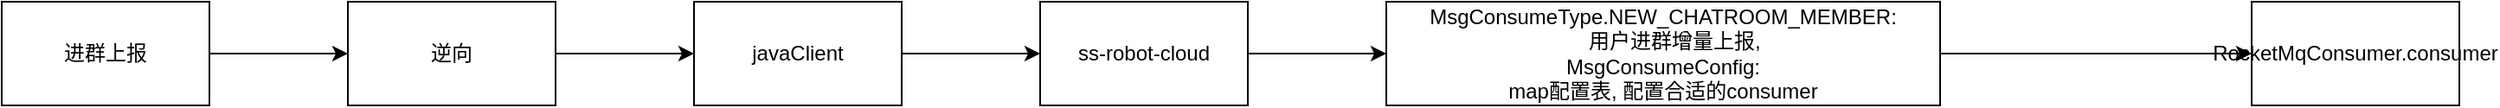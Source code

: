 <mxfile version="22.0.6" type="github">
  <diagram name="第 1 页" id="oOwmf1uKx6_3mX6nvs2F">
    <mxGraphModel dx="1146" dy="587" grid="1" gridSize="10" guides="1" tooltips="1" connect="1" arrows="1" fold="1" page="1" pageScale="1" pageWidth="1169" pageHeight="827" math="0" shadow="0">
      <root>
        <mxCell id="0" />
        <mxCell id="1" parent="0" />
        <mxCell id="09XcRlOtonNwv0cxY0W5-3" value="" style="edgeStyle=orthogonalEdgeStyle;rounded=0;orthogonalLoop=1;jettySize=auto;html=1;" edge="1" parent="1" source="09XcRlOtonNwv0cxY0W5-1" target="09XcRlOtonNwv0cxY0W5-2">
          <mxGeometry relative="1" as="geometry" />
        </mxCell>
        <mxCell id="09XcRlOtonNwv0cxY0W5-1" value="进群上报" style="rounded=0;whiteSpace=wrap;html=1;" vertex="1" parent="1">
          <mxGeometry x="220" y="270" width="120" height="60" as="geometry" />
        </mxCell>
        <mxCell id="09XcRlOtonNwv0cxY0W5-5" value="" style="edgeStyle=orthogonalEdgeStyle;rounded=0;orthogonalLoop=1;jettySize=auto;html=1;" edge="1" parent="1" source="09XcRlOtonNwv0cxY0W5-2" target="09XcRlOtonNwv0cxY0W5-4">
          <mxGeometry relative="1" as="geometry" />
        </mxCell>
        <mxCell id="09XcRlOtonNwv0cxY0W5-2" value="逆向" style="whiteSpace=wrap;html=1;rounded=0;" vertex="1" parent="1">
          <mxGeometry x="420" y="270" width="120" height="60" as="geometry" />
        </mxCell>
        <mxCell id="09XcRlOtonNwv0cxY0W5-7" value="" style="edgeStyle=orthogonalEdgeStyle;rounded=0;orthogonalLoop=1;jettySize=auto;html=1;" edge="1" parent="1" source="09XcRlOtonNwv0cxY0W5-4" target="09XcRlOtonNwv0cxY0W5-6">
          <mxGeometry relative="1" as="geometry" />
        </mxCell>
        <mxCell id="09XcRlOtonNwv0cxY0W5-4" value="javaClient" style="whiteSpace=wrap;html=1;rounded=0;" vertex="1" parent="1">
          <mxGeometry x="620" y="270" width="120" height="60" as="geometry" />
        </mxCell>
        <mxCell id="09XcRlOtonNwv0cxY0W5-11" value="" style="edgeStyle=orthogonalEdgeStyle;rounded=0;orthogonalLoop=1;jettySize=auto;html=1;" edge="1" parent="1" source="09XcRlOtonNwv0cxY0W5-6" target="09XcRlOtonNwv0cxY0W5-10">
          <mxGeometry relative="1" as="geometry" />
        </mxCell>
        <mxCell id="09XcRlOtonNwv0cxY0W5-6" value="ss-robot-cloud" style="whiteSpace=wrap;html=1;rounded=0;" vertex="1" parent="1">
          <mxGeometry x="820" y="270" width="120" height="60" as="geometry" />
        </mxCell>
        <mxCell id="09XcRlOtonNwv0cxY0W5-13" value="" style="edgeStyle=orthogonalEdgeStyle;rounded=0;orthogonalLoop=1;jettySize=auto;html=1;" edge="1" parent="1" source="09XcRlOtonNwv0cxY0W5-10" target="09XcRlOtonNwv0cxY0W5-12">
          <mxGeometry relative="1" as="geometry" />
        </mxCell>
        <mxCell id="09XcRlOtonNwv0cxY0W5-10" value="MsgConsumeType.NEW_CHATROOM_MEMBER:&lt;br&gt;&lt;span style=&quot;&quot;&gt;&lt;span style=&quot;&quot;&gt;&amp;nbsp;&amp;nbsp;&amp;nbsp;&amp;nbsp;&lt;/span&gt;&lt;/span&gt;用户进群增量上报,&lt;br&gt;MsgConsumeConfig:&lt;br&gt;map配置表, 配置合适的consumer" style="whiteSpace=wrap;html=1;rounded=0;" vertex="1" parent="1">
          <mxGeometry x="1020" y="270" width="320" height="60" as="geometry" />
        </mxCell>
        <mxCell id="09XcRlOtonNwv0cxY0W5-12" value="RocketMqConsumer.consumer" style="whiteSpace=wrap;html=1;rounded=0;" vertex="1" parent="1">
          <mxGeometry x="1520" y="270" width="120" height="60" as="geometry" />
        </mxCell>
      </root>
    </mxGraphModel>
  </diagram>
</mxfile>

